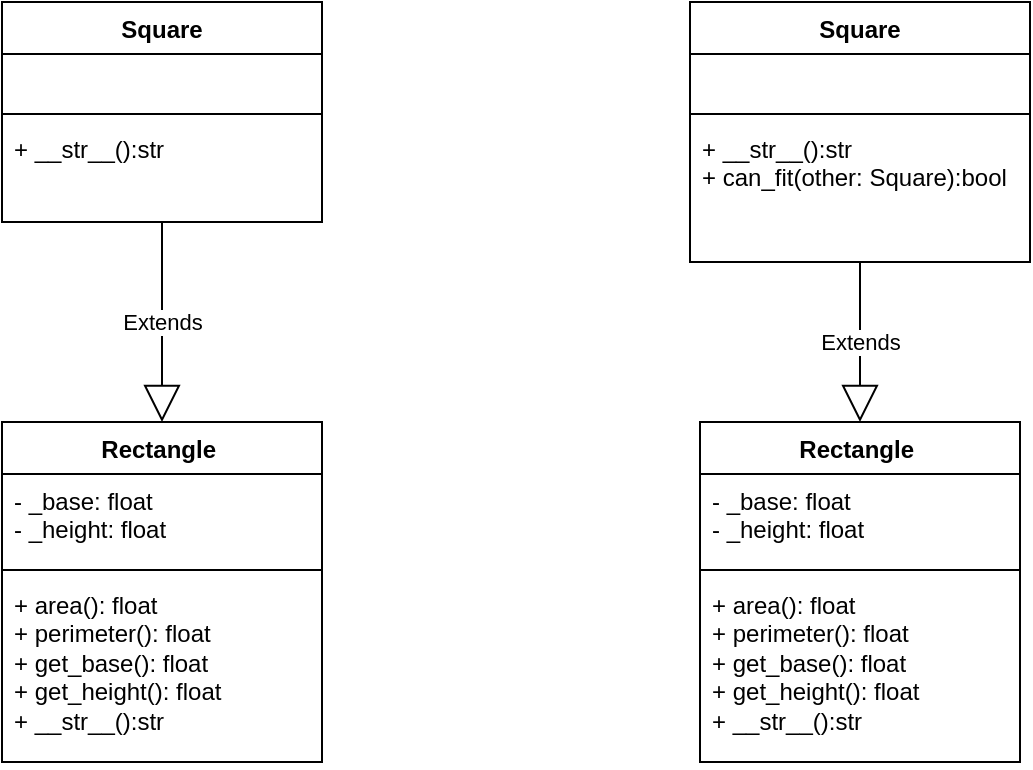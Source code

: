 <mxfile>
    <diagram name="Page-1" id="MhTt_mG-Fe5Okql0z6RM">
        <mxGraphModel dx="751" dy="1446" grid="1" gridSize="10" guides="1" tooltips="1" connect="1" arrows="1" fold="1" page="1" pageScale="1" pageWidth="827" pageHeight="1169" math="0" shadow="0">
            <root>
                <mxCell id="0"/>
                <mxCell id="1" parent="0"/>
                <mxCell id="FIRBAUT9jdTkFYHDoS8M-1" value="Rectangle&amp;nbsp;" style="swimlane;fontStyle=1;align=center;verticalAlign=top;childLayout=stackLayout;horizontal=1;startSize=26;horizontalStack=0;resizeParent=1;resizeParentMax=0;resizeLast=0;collapsible=1;marginBottom=0;whiteSpace=wrap;html=1;" parent="1" vertex="1">
                    <mxGeometry x="70" y="-550" width="160" height="170" as="geometry"/>
                </mxCell>
                <mxCell id="FIRBAUT9jdTkFYHDoS8M-2" value="- _base: float&lt;div&gt;- _height: float&lt;div&gt;&lt;div&gt;&lt;br&gt;&lt;/div&gt;&lt;/div&gt;&lt;/div&gt;" style="text;strokeColor=none;fillColor=none;align=left;verticalAlign=top;spacingLeft=4;spacingRight=4;overflow=hidden;rotatable=0;points=[[0,0.5],[1,0.5]];portConstraint=eastwest;whiteSpace=wrap;html=1;" parent="FIRBAUT9jdTkFYHDoS8M-1" vertex="1">
                    <mxGeometry y="26" width="160" height="44" as="geometry"/>
                </mxCell>
                <mxCell id="FIRBAUT9jdTkFYHDoS8M-3" value="" style="line;strokeWidth=1;fillColor=none;align=left;verticalAlign=middle;spacingTop=-1;spacingLeft=3;spacingRight=3;rotatable=0;labelPosition=right;points=[];portConstraint=eastwest;strokeColor=inherit;" parent="FIRBAUT9jdTkFYHDoS8M-1" vertex="1">
                    <mxGeometry y="70" width="160" height="8" as="geometry"/>
                </mxCell>
                <mxCell id="FIRBAUT9jdTkFYHDoS8M-4" value="+ area(): float&lt;div&gt;+ perimeter(): float&lt;/div&gt;&lt;div&gt;+ get_base(): float&lt;/div&gt;&lt;div&gt;+ get_height(): float&lt;/div&gt;&lt;div&gt;+ __str__():str&lt;/div&gt;&lt;div&gt;&lt;br&gt;&lt;/div&gt;" style="text;strokeColor=none;fillColor=none;align=left;verticalAlign=top;spacingLeft=4;spacingRight=4;overflow=hidden;rotatable=0;points=[[0,0.5],[1,0.5]];portConstraint=eastwest;whiteSpace=wrap;html=1;" parent="FIRBAUT9jdTkFYHDoS8M-1" vertex="1">
                    <mxGeometry y="78" width="160" height="92" as="geometry"/>
                </mxCell>
                <mxCell id="4" value="Square" style="swimlane;fontStyle=1;align=center;verticalAlign=top;childLayout=stackLayout;horizontal=1;startSize=26;horizontalStack=0;resizeParent=1;resizeParentMax=0;resizeLast=0;collapsible=1;marginBottom=0;whiteSpace=wrap;html=1;" parent="1" vertex="1">
                    <mxGeometry x="70" y="-760" width="160" height="110" as="geometry"/>
                </mxCell>
                <mxCell id="5" value="&lt;div&gt;&lt;div&gt;&lt;div&gt;&lt;br&gt;&lt;/div&gt;&lt;/div&gt;&lt;/div&gt;" style="text;strokeColor=none;fillColor=none;align=left;verticalAlign=top;spacingLeft=4;spacingRight=4;overflow=hidden;rotatable=0;points=[[0,0.5],[1,0.5]];portConstraint=eastwest;whiteSpace=wrap;html=1;" parent="4" vertex="1">
                    <mxGeometry y="26" width="160" height="26" as="geometry"/>
                </mxCell>
                <mxCell id="6" value="" style="line;strokeWidth=1;fillColor=none;align=left;verticalAlign=middle;spacingTop=-1;spacingLeft=3;spacingRight=3;rotatable=0;labelPosition=right;points=[];portConstraint=eastwest;strokeColor=inherit;" parent="4" vertex="1">
                    <mxGeometry y="52" width="160" height="8" as="geometry"/>
                </mxCell>
                <mxCell id="7" value="&lt;span style=&quot;background-color: transparent;&quot;&gt;+ __str__():str&lt;/span&gt;&lt;div&gt;&lt;br&gt;&lt;/div&gt;" style="text;strokeColor=none;fillColor=none;align=left;verticalAlign=top;spacingLeft=4;spacingRight=4;overflow=hidden;rotatable=0;points=[[0,0.5],[1,0.5]];portConstraint=eastwest;whiteSpace=wrap;html=1;" parent="4" vertex="1">
                    <mxGeometry y="60" width="160" height="50" as="geometry"/>
                </mxCell>
                <mxCell id="8" value="Extends" style="endArrow=block;endSize=16;endFill=0;html=1;exitX=0.5;exitY=0.993;exitDx=0;exitDy=0;exitPerimeter=0;entryX=0.5;entryY=0;entryDx=0;entryDy=0;" parent="1" source="7" target="FIRBAUT9jdTkFYHDoS8M-1" edge="1">
                    <mxGeometry width="160" relative="1" as="geometry">
                        <mxPoint x="150" y="-730" as="sourcePoint"/>
                        <mxPoint x="310" y="-730" as="targetPoint"/>
                    </mxGeometry>
                </mxCell>
                <mxCell id="9" value="Rectangle&amp;nbsp;" style="swimlane;fontStyle=1;align=center;verticalAlign=top;childLayout=stackLayout;horizontal=1;startSize=26;horizontalStack=0;resizeParent=1;resizeParentMax=0;resizeLast=0;collapsible=1;marginBottom=0;whiteSpace=wrap;html=1;" parent="1" vertex="1">
                    <mxGeometry x="419" y="-550" width="160" height="170" as="geometry"/>
                </mxCell>
                <mxCell id="10" value="- _base: float&lt;div&gt;- _height: float&lt;div&gt;&lt;div&gt;&lt;br&gt;&lt;/div&gt;&lt;/div&gt;&lt;/div&gt;" style="text;strokeColor=none;fillColor=none;align=left;verticalAlign=top;spacingLeft=4;spacingRight=4;overflow=hidden;rotatable=0;points=[[0,0.5],[1,0.5]];portConstraint=eastwest;whiteSpace=wrap;html=1;" parent="9" vertex="1">
                    <mxGeometry y="26" width="160" height="44" as="geometry"/>
                </mxCell>
                <mxCell id="11" value="" style="line;strokeWidth=1;fillColor=none;align=left;verticalAlign=middle;spacingTop=-1;spacingLeft=3;spacingRight=3;rotatable=0;labelPosition=right;points=[];portConstraint=eastwest;strokeColor=inherit;" parent="9" vertex="1">
                    <mxGeometry y="70" width="160" height="8" as="geometry"/>
                </mxCell>
                <mxCell id="12" value="+ area(): float&lt;div&gt;+ perimeter(): float&lt;/div&gt;&lt;div&gt;+ get_base(): float&lt;/div&gt;&lt;div&gt;+ get_height(): float&lt;/div&gt;&lt;div&gt;+ __str__():str&lt;/div&gt;&lt;div&gt;&lt;br&gt;&lt;/div&gt;" style="text;strokeColor=none;fillColor=none;align=left;verticalAlign=top;spacingLeft=4;spacingRight=4;overflow=hidden;rotatable=0;points=[[0,0.5],[1,0.5]];portConstraint=eastwest;whiteSpace=wrap;html=1;" parent="9" vertex="1">
                    <mxGeometry y="78" width="160" height="92" as="geometry"/>
                </mxCell>
                <mxCell id="13" value="Square" style="swimlane;fontStyle=1;align=center;verticalAlign=top;childLayout=stackLayout;horizontal=1;startSize=26;horizontalStack=0;resizeParent=1;resizeParentMax=0;resizeLast=0;collapsible=1;marginBottom=0;whiteSpace=wrap;html=1;" parent="1" vertex="1">
                    <mxGeometry x="414" y="-760" width="170" height="130" as="geometry"/>
                </mxCell>
                <mxCell id="14" value="&lt;div&gt;&lt;div&gt;&lt;div&gt;&lt;br&gt;&lt;/div&gt;&lt;/div&gt;&lt;/div&gt;" style="text;strokeColor=none;fillColor=none;align=left;verticalAlign=top;spacingLeft=4;spacingRight=4;overflow=hidden;rotatable=0;points=[[0,0.5],[1,0.5]];portConstraint=eastwest;whiteSpace=wrap;html=1;" parent="13" vertex="1">
                    <mxGeometry y="26" width="170" height="26" as="geometry"/>
                </mxCell>
                <mxCell id="15" value="" style="line;strokeWidth=1;fillColor=none;align=left;verticalAlign=middle;spacingTop=-1;spacingLeft=3;spacingRight=3;rotatable=0;labelPosition=right;points=[];portConstraint=eastwest;strokeColor=inherit;" parent="13" vertex="1">
                    <mxGeometry y="52" width="170" height="8" as="geometry"/>
                </mxCell>
                <mxCell id="16" value="&lt;span style=&quot;background-color: transparent;&quot;&gt;+ __str__():str&lt;/span&gt;&lt;div&gt;+ can_fit(other: Square):bool&lt;br&gt;&lt;div&gt;&lt;br&gt;&lt;/div&gt;&lt;/div&gt;" style="text;strokeColor=none;fillColor=none;align=left;verticalAlign=top;spacingLeft=4;spacingRight=4;overflow=hidden;rotatable=0;points=[[0,0.5],[1,0.5]];portConstraint=eastwest;whiteSpace=wrap;html=1;" parent="13" vertex="1">
                    <mxGeometry y="60" width="170" height="70" as="geometry"/>
                </mxCell>
                <mxCell id="17" value="Extends" style="endArrow=block;endSize=16;endFill=0;html=1;exitX=0.5;exitY=0.993;exitDx=0;exitDy=0;exitPerimeter=0;entryX=0.5;entryY=0;entryDx=0;entryDy=0;" parent="1" source="16" target="9" edge="1">
                    <mxGeometry width="160" relative="1" as="geometry">
                        <mxPoint x="494" y="-730" as="sourcePoint"/>
                        <mxPoint x="654" y="-730" as="targetPoint"/>
                    </mxGeometry>
                </mxCell>
            </root>
        </mxGraphModel>
    </diagram>
</mxfile>